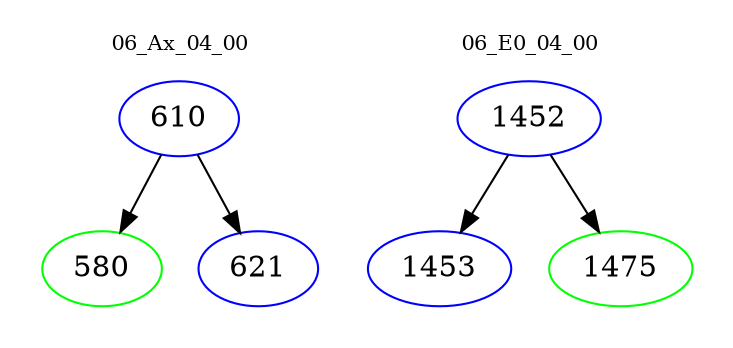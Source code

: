 digraph{
subgraph cluster_0 {
color = white
label = "06_Ax_04_00";
fontsize=10;
T0_610 [label="610", color="blue"]
T0_610 -> T0_580 [color="black"]
T0_580 [label="580", color="green"]
T0_610 -> T0_621 [color="black"]
T0_621 [label="621", color="blue"]
}
subgraph cluster_1 {
color = white
label = "06_E0_04_00";
fontsize=10;
T1_1452 [label="1452", color="blue"]
T1_1452 -> T1_1453 [color="black"]
T1_1453 [label="1453", color="blue"]
T1_1452 -> T1_1475 [color="black"]
T1_1475 [label="1475", color="green"]
}
}
